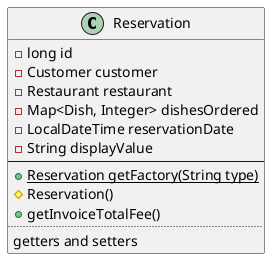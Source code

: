 @startuml Reservation
left to right direction
class Reservation {
  -long id
  -Customer customer
  -Restaurant restaurant
  -Map<Dish, Integer> dishesOrdered
  -LocalDateTime reservationDate
  -String displayValue
  --
  +Reservation {static} getFactory(String type)
  #Reservation()
  +getInvoiceTotalFee()
  ..
  getters and setters
}
@enduml